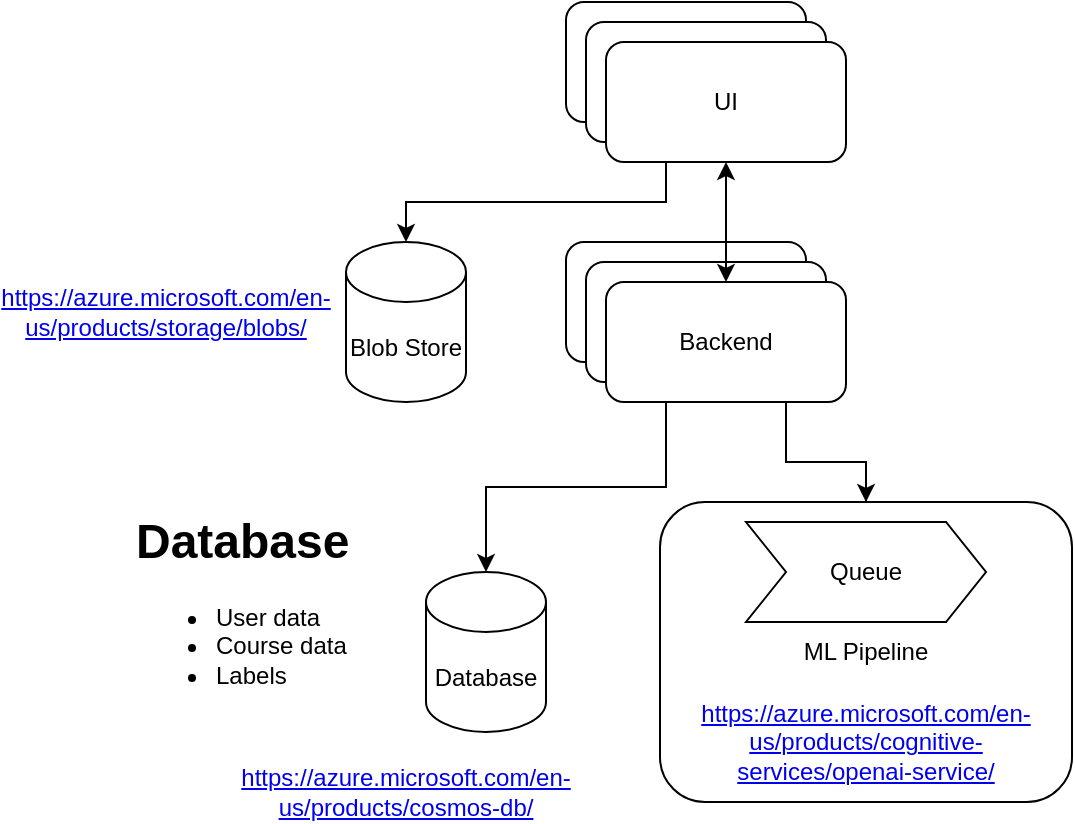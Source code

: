 <mxfile version="21.3.8" type="device">
  <diagram name="Page-1" id="N89o3kwXQlXsDS05iGDA">
    <mxGraphModel dx="954" dy="615" grid="1" gridSize="10" guides="1" tooltips="1" connect="1" arrows="1" fold="1" page="1" pageScale="1" pageWidth="827" pageHeight="1169" math="0" shadow="0">
      <root>
        <mxCell id="0" />
        <mxCell id="1" parent="0" />
        <mxCell id="9ZTK_0D6nQBYWBu0MIWD-1" value="UI" style="rounded=1;whiteSpace=wrap;html=1;" vertex="1" parent="1">
          <mxGeometry x="350" y="320" width="120" height="60" as="geometry" />
        </mxCell>
        <mxCell id="9ZTK_0D6nQBYWBu0MIWD-2" value="UI" style="rounded=1;whiteSpace=wrap;html=1;" vertex="1" parent="1">
          <mxGeometry x="360" y="330" width="120" height="60" as="geometry" />
        </mxCell>
        <mxCell id="9ZTK_0D6nQBYWBu0MIWD-3" value="UI" style="rounded=1;whiteSpace=wrap;html=1;" vertex="1" parent="1">
          <mxGeometry x="370" y="340" width="120" height="60" as="geometry" />
        </mxCell>
        <mxCell id="9ZTK_0D6nQBYWBu0MIWD-4" value="Backend" style="rounded=1;whiteSpace=wrap;html=1;" vertex="1" parent="1">
          <mxGeometry x="350" y="440" width="120" height="60" as="geometry" />
        </mxCell>
        <mxCell id="9ZTK_0D6nQBYWBu0MIWD-5" value="Backend" style="rounded=1;whiteSpace=wrap;html=1;" vertex="1" parent="1">
          <mxGeometry x="360" y="450" width="120" height="60" as="geometry" />
        </mxCell>
        <mxCell id="9ZTK_0D6nQBYWBu0MIWD-12" style="edgeStyle=orthogonalEdgeStyle;rounded=0;orthogonalLoop=1;jettySize=auto;html=1;exitX=0.25;exitY=1;exitDx=0;exitDy=0;entryX=0.5;entryY=0;entryDx=0;entryDy=0;entryPerimeter=0;" edge="1" parent="1" source="9ZTK_0D6nQBYWBu0MIWD-3" target="9ZTK_0D6nQBYWBu0MIWD-7">
          <mxGeometry relative="1" as="geometry" />
        </mxCell>
        <mxCell id="9ZTK_0D6nQBYWBu0MIWD-13" style="edgeStyle=orthogonalEdgeStyle;rounded=0;orthogonalLoop=1;jettySize=auto;html=1;exitX=0.75;exitY=1;exitDx=0;exitDy=0;entryX=0.5;entryY=0;entryDx=0;entryDy=0;" edge="1" parent="1" source="9ZTK_0D6nQBYWBu0MIWD-6" target="9ZTK_0D6nQBYWBu0MIWD-14">
          <mxGeometry relative="1" as="geometry">
            <mxPoint x="494" y="585" as="targetPoint" />
          </mxGeometry>
        </mxCell>
        <mxCell id="9ZTK_0D6nQBYWBu0MIWD-20" style="edgeStyle=orthogonalEdgeStyle;rounded=0;orthogonalLoop=1;jettySize=auto;html=1;exitX=0.25;exitY=1;exitDx=0;exitDy=0;entryX=0.5;entryY=0;entryDx=0;entryDy=0;entryPerimeter=0;" edge="1" parent="1" source="9ZTK_0D6nQBYWBu0MIWD-6" target="9ZTK_0D6nQBYWBu0MIWD-19">
          <mxGeometry relative="1" as="geometry" />
        </mxCell>
        <mxCell id="9ZTK_0D6nQBYWBu0MIWD-6" value="Backend" style="rounded=1;whiteSpace=wrap;html=1;" vertex="1" parent="1">
          <mxGeometry x="370" y="460" width="120" height="60" as="geometry" />
        </mxCell>
        <mxCell id="9ZTK_0D6nQBYWBu0MIWD-7" value="Blob Store" style="shape=cylinder3;whiteSpace=wrap;html=1;boundedLbl=1;backgroundOutline=1;size=15;" vertex="1" parent="1">
          <mxGeometry x="240" y="440" width="60" height="80" as="geometry" />
        </mxCell>
        <mxCell id="9ZTK_0D6nQBYWBu0MIWD-16" style="edgeStyle=orthogonalEdgeStyle;rounded=0;orthogonalLoop=1;jettySize=auto;html=1;exitX=0.5;exitY=1;exitDx=0;exitDy=0;entryX=0.5;entryY=0;entryDx=0;entryDy=0;" edge="1" parent="1" source="9ZTK_0D6nQBYWBu0MIWD-14" target="9ZTK_0D6nQBYWBu0MIWD-15">
          <mxGeometry relative="1" as="geometry" />
        </mxCell>
        <mxCell id="9ZTK_0D6nQBYWBu0MIWD-15" value="ML Pipeline" style="rounded=1;whiteSpace=wrap;html=1;" vertex="1" parent="1">
          <mxGeometry x="397" y="570" width="206" height="150" as="geometry" />
        </mxCell>
        <mxCell id="9ZTK_0D6nQBYWBu0MIWD-17" style="edgeStyle=orthogonalEdgeStyle;rounded=0;orthogonalLoop=1;jettySize=auto;html=1;exitX=0.5;exitY=1;exitDx=0;exitDy=0;startArrow=classic;startFill=1;" edge="1" parent="1" source="9ZTK_0D6nQBYWBu0MIWD-3" target="9ZTK_0D6nQBYWBu0MIWD-6">
          <mxGeometry relative="1" as="geometry" />
        </mxCell>
        <mxCell id="9ZTK_0D6nQBYWBu0MIWD-14" value="Queue" style="shape=step;perimeter=stepPerimeter;whiteSpace=wrap;html=1;fixedSize=1;" vertex="1" parent="1">
          <mxGeometry x="440" y="580" width="120" height="50" as="geometry" />
        </mxCell>
        <mxCell id="9ZTK_0D6nQBYWBu0MIWD-19" value="Database" style="shape=cylinder3;whiteSpace=wrap;html=1;boundedLbl=1;backgroundOutline=1;size=15;" vertex="1" parent="1">
          <mxGeometry x="280" y="605" width="60" height="80" as="geometry" />
        </mxCell>
        <mxCell id="9ZTK_0D6nQBYWBu0MIWD-23" value="&lt;h1&gt;Database&lt;/h1&gt;&lt;p&gt;&lt;/p&gt;&lt;ul&gt;&lt;li&gt;User data&lt;/li&gt;&lt;li&gt;Course data&lt;/li&gt;&lt;li&gt;Labels&lt;/li&gt;&lt;/ul&gt;&lt;p&gt;&lt;/p&gt;" style="text;html=1;strokeColor=none;fillColor=none;spacing=5;spacingTop=-20;whiteSpace=wrap;overflow=hidden;rounded=0;" vertex="1" parent="1">
          <mxGeometry x="130" y="570" width="130" height="105" as="geometry" />
        </mxCell>
        <mxCell id="9ZTK_0D6nQBYWBu0MIWD-24" value="&lt;a href=&quot;https://azure.microsoft.com/en-us/products/cosmos-db/&quot;&gt;https://azure.microsoft.com/en-us/products/cosmos-db/&lt;/a&gt;" style="text;html=1;strokeColor=none;fillColor=none;align=center;verticalAlign=middle;whiteSpace=wrap;rounded=0;" vertex="1" parent="1">
          <mxGeometry x="225" y="700" width="90" height="30" as="geometry" />
        </mxCell>
        <mxCell id="9ZTK_0D6nQBYWBu0MIWD-25" value="&lt;a href=&quot;https://azure.microsoft.com/en-us/products/storage/blobs/&quot;&gt;https://azure.microsoft.com/en-us/products/storage/blobs/&lt;/a&gt;" style="text;html=1;strokeColor=none;fillColor=none;align=center;verticalAlign=middle;whiteSpace=wrap;rounded=0;" vertex="1" parent="1">
          <mxGeometry x="120" y="460" width="60" height="30" as="geometry" />
        </mxCell>
        <mxCell id="9ZTK_0D6nQBYWBu0MIWD-26" value="&lt;a href=&quot;https://azure.microsoft.com/en-us/products/cognitive-services/openai-service/&quot;&gt;https://azure.microsoft.com/en-us/products/cognitive-services/openai-service/&lt;/a&gt;" style="text;html=1;strokeColor=none;fillColor=none;align=center;verticalAlign=middle;whiteSpace=wrap;rounded=0;" vertex="1" parent="1">
          <mxGeometry x="470" y="675" width="60" height="30" as="geometry" />
        </mxCell>
      </root>
    </mxGraphModel>
  </diagram>
</mxfile>
